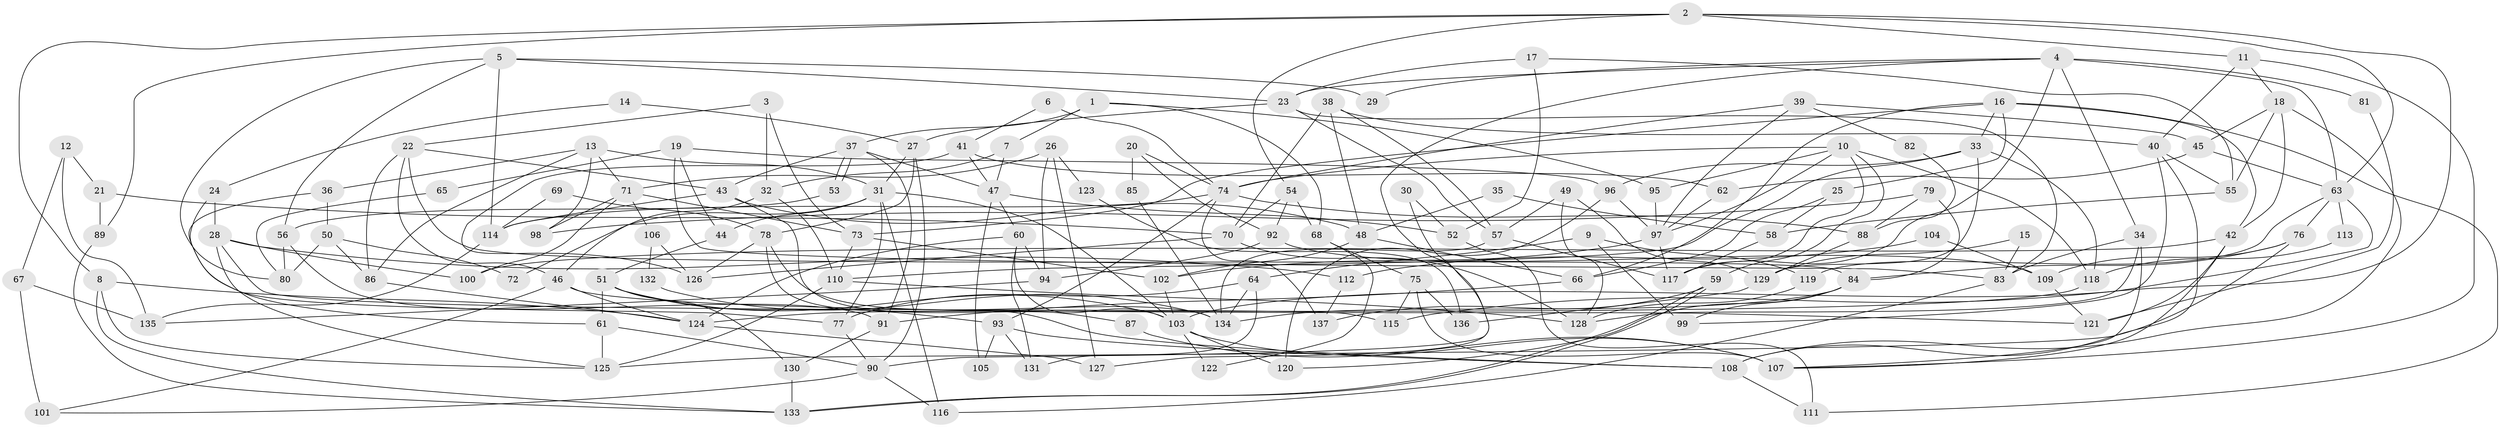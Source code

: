 // Generated by graph-tools (version 1.1) at 2025/11/02/27/25 16:11:22]
// undirected, 137 vertices, 274 edges
graph export_dot {
graph [start="1"]
  node [color=gray90,style=filled];
  1;
  2;
  3;
  4;
  5;
  6;
  7;
  8;
  9;
  10;
  11;
  12;
  13;
  14;
  15;
  16;
  17;
  18;
  19;
  20;
  21;
  22;
  23;
  24;
  25;
  26;
  27;
  28;
  29;
  30;
  31;
  32;
  33;
  34;
  35;
  36;
  37;
  38;
  39;
  40;
  41;
  42;
  43;
  44;
  45;
  46;
  47;
  48;
  49;
  50;
  51;
  52;
  53;
  54;
  55;
  56;
  57;
  58;
  59;
  60;
  61;
  62;
  63;
  64;
  65;
  66;
  67;
  68;
  69;
  70;
  71;
  72;
  73;
  74;
  75;
  76;
  77;
  78;
  79;
  80;
  81;
  82;
  83;
  84;
  85;
  86;
  87;
  88;
  89;
  90;
  91;
  92;
  93;
  94;
  95;
  96;
  97;
  98;
  99;
  100;
  101;
  102;
  103;
  104;
  105;
  106;
  107;
  108;
  109;
  110;
  111;
  112;
  113;
  114;
  115;
  116;
  117;
  118;
  119;
  120;
  121;
  122;
  123;
  124;
  125;
  126;
  127;
  128;
  129;
  130;
  131;
  132;
  133;
  134;
  135;
  136;
  137;
  1 -- 37;
  1 -- 95;
  1 -- 7;
  1 -- 68;
  2 -- 8;
  2 -- 103;
  2 -- 11;
  2 -- 54;
  2 -- 63;
  2 -- 89;
  3 -- 73;
  3 -- 22;
  3 -- 32;
  4 -- 63;
  4 -- 23;
  4 -- 29;
  4 -- 34;
  4 -- 81;
  4 -- 117;
  4 -- 127;
  5 -- 56;
  5 -- 114;
  5 -- 23;
  5 -- 29;
  5 -- 80;
  6 -- 41;
  6 -- 74;
  7 -- 32;
  7 -- 47;
  8 -- 125;
  8 -- 124;
  8 -- 133;
  9 -- 119;
  9 -- 64;
  9 -- 99;
  10 -- 118;
  10 -- 117;
  10 -- 59;
  10 -- 74;
  10 -- 95;
  10 -- 97;
  11 -- 18;
  11 -- 40;
  11 -- 107;
  12 -- 67;
  12 -- 21;
  12 -- 135;
  13 -- 71;
  13 -- 31;
  13 -- 36;
  13 -- 86;
  13 -- 98;
  14 -- 27;
  14 -- 24;
  15 -- 129;
  15 -- 83;
  16 -- 66;
  16 -- 42;
  16 -- 25;
  16 -- 33;
  16 -- 73;
  16 -- 111;
  17 -- 23;
  17 -- 52;
  17 -- 55;
  18 -- 55;
  18 -- 42;
  18 -- 45;
  18 -- 108;
  19 -- 96;
  19 -- 44;
  19 -- 65;
  19 -- 83;
  20 -- 92;
  20 -- 74;
  20 -- 85;
  21 -- 70;
  21 -- 89;
  22 -- 84;
  22 -- 43;
  22 -- 46;
  22 -- 86;
  23 -- 27;
  23 -- 57;
  23 -- 83;
  24 -- 28;
  24 -- 77;
  25 -- 58;
  25 -- 66;
  26 -- 127;
  26 -- 71;
  26 -- 94;
  26 -- 123;
  27 -- 78;
  27 -- 31;
  27 -- 90;
  28 -- 100;
  28 -- 125;
  28 -- 112;
  28 -- 115;
  30 -- 52;
  30 -- 90;
  31 -- 103;
  31 -- 116;
  31 -- 44;
  31 -- 72;
  31 -- 77;
  32 -- 110;
  32 -- 46;
  33 -- 96;
  33 -- 110;
  33 -- 118;
  33 -- 129;
  34 -- 83;
  34 -- 107;
  34 -- 128;
  35 -- 58;
  35 -- 48;
  36 -- 61;
  36 -- 50;
  37 -- 53;
  37 -- 53;
  37 -- 47;
  37 -- 43;
  37 -- 91;
  38 -- 48;
  38 -- 57;
  38 -- 40;
  38 -- 70;
  39 -- 74;
  39 -- 45;
  39 -- 82;
  39 -- 97;
  40 -- 55;
  40 -- 99;
  40 -- 108;
  41 -- 47;
  41 -- 62;
  41 -- 126;
  42 -- 121;
  42 -- 107;
  42 -- 100;
  43 -- 114;
  43 -- 48;
  43 -- 87;
  44 -- 51;
  45 -- 63;
  45 -- 62;
  46 -- 101;
  46 -- 121;
  46 -- 124;
  47 -- 60;
  47 -- 52;
  47 -- 105;
  48 -- 102;
  48 -- 66;
  49 -- 57;
  49 -- 128;
  49 -- 129;
  50 -- 86;
  50 -- 72;
  50 -- 80;
  51 -- 103;
  51 -- 130;
  51 -- 61;
  51 -- 93;
  52 -- 111;
  53 -- 56;
  54 -- 70;
  54 -- 68;
  54 -- 92;
  55 -- 58;
  56 -- 91;
  56 -- 80;
  57 -- 117;
  57 -- 134;
  58 -- 117;
  59 -- 133;
  59 -- 133;
  59 -- 137;
  60 -- 124;
  60 -- 103;
  60 -- 94;
  60 -- 131;
  61 -- 90;
  61 -- 125;
  62 -- 97;
  63 -- 115;
  63 -- 76;
  63 -- 113;
  63 -- 119;
  64 -- 131;
  64 -- 134;
  64 -- 77;
  65 -- 80;
  66 -- 91;
  67 -- 101;
  67 -- 135;
  68 -- 75;
  68 -- 122;
  69 -- 114;
  69 -- 78;
  70 -- 128;
  70 -- 126;
  71 -- 73;
  71 -- 98;
  71 -- 100;
  71 -- 106;
  73 -- 110;
  73 -- 102;
  74 -- 93;
  74 -- 88;
  74 -- 114;
  74 -- 137;
  75 -- 107;
  75 -- 115;
  75 -- 136;
  76 -- 84;
  76 -- 109;
  76 -- 125;
  77 -- 90;
  78 -- 108;
  78 -- 126;
  78 -- 134;
  79 -- 88;
  79 -- 84;
  79 -- 98;
  81 -- 121;
  82 -- 88;
  83 -- 116;
  84 -- 134;
  84 -- 99;
  84 -- 120;
  85 -- 134;
  86 -- 124;
  87 -- 107;
  88 -- 129;
  89 -- 133;
  90 -- 101;
  90 -- 116;
  91 -- 130;
  92 -- 94;
  92 -- 109;
  93 -- 108;
  93 -- 105;
  93 -- 131;
  94 -- 135;
  95 -- 97;
  96 -- 97;
  96 -- 120;
  97 -- 102;
  97 -- 117;
  102 -- 103;
  103 -- 107;
  103 -- 120;
  103 -- 122;
  104 -- 109;
  104 -- 112;
  106 -- 126;
  106 -- 132;
  108 -- 111;
  109 -- 121;
  110 -- 125;
  110 -- 128;
  112 -- 137;
  113 -- 118;
  114 -- 135;
  118 -- 124;
  119 -- 128;
  123 -- 136;
  124 -- 127;
  129 -- 136;
  130 -- 133;
  132 -- 134;
}
